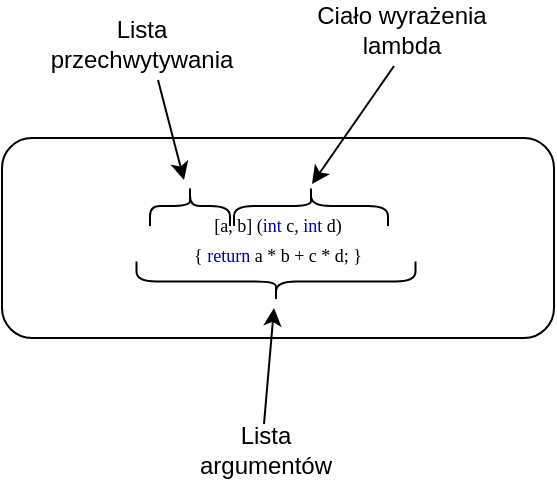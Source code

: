 <mxfile version="15.8.4" type="device" pages="3"><diagram id="8EntF4FvKqaCvW6eNbhl" name="Strona-1"><mxGraphModel dx="716" dy="442" grid="1" gridSize="10" guides="1" tooltips="1" connect="1" arrows="1" fold="1" page="1" pageScale="1" pageWidth="827" pageHeight="1169" math="0" shadow="0"><root><mxCell id="0"/><mxCell id="1" parent="0"/><mxCell id="fVPsr6wMrsrGlbquOJFx-3" value="&lt;font face=&quot;Jetbrains Mono&quot; style=&quot;font-size: 9px&quot;&gt;[&lt;font style=&quot;font-size: 9px&quot;&gt;a&lt;/font&gt;, &lt;font style=&quot;font-size: 9px&quot;&gt;b&lt;/font&gt;] (&lt;font style=&quot;font-size: 9px&quot; color=&quot;#00009f&quot;&gt;int&lt;/font&gt; &lt;font style=&quot;font-size: 9px&quot;&gt;c&lt;/font&gt;, &lt;font style=&quot;font-size: 9px&quot; color=&quot;#00009f&quot;&gt;int&lt;/font&gt; &lt;font style=&quot;font-size: 9px&quot;&gt;d&lt;/font&gt;) &lt;br&gt;{ &lt;font style=&quot;font-size: 9px&quot; color=&quot;#00009f&quot;&gt;return&lt;/font&gt; &lt;font style=&quot;font-size: 9px&quot;&gt;a&lt;/font&gt; * &lt;font style=&quot;font-size: 9px&quot;&gt;b&lt;/font&gt; + &lt;font style=&quot;font-size: 9px&quot;&gt;c&lt;/font&gt; * &lt;font style=&quot;font-size: 9px&quot;&gt;d&lt;/font&gt;; }&lt;/font&gt;" style="rounded=1;whiteSpace=wrap;html=1;" parent="1" vertex="1"><mxGeometry x="140" y="209" width="276" height="100" as="geometry"/></mxCell><mxCell id="fVPsr6wMrsrGlbquOJFx-7" value="" style="curved=1;endArrow=classic;html=1;rounded=0;fontColor=#FF3333;" parent="1" edge="1"><mxGeometry width="50" height="50" relative="1" as="geometry"><mxPoint x="271" y="352" as="sourcePoint"/><mxPoint x="276" y="294" as="targetPoint"/><Array as="points"/></mxGeometry></mxCell><mxCell id="fVPsr6wMrsrGlbquOJFx-8" value="" style="shape=curlyBracket;whiteSpace=wrap;html=1;rounded=1;flipH=1;fontColor=#FF3333;rotation=90;size=0.5;" parent="1" vertex="1"><mxGeometry x="267" y="211" width="20" height="139.5" as="geometry"/></mxCell><mxCell id="fVPsr6wMrsrGlbquOJFx-9" value="" style="shape=curlyBracket;whiteSpace=wrap;html=1;rounded=1;fontColor=#FF3333;rotation=90;" parent="1" vertex="1"><mxGeometry x="284.5" y="204.5" width="20" height="77" as="geometry"/></mxCell><mxCell id="fVPsr6wMrsrGlbquOJFx-10" value="" style="curved=1;endArrow=classic;html=1;rounded=0;fontColor=#FF3333;" parent="1" edge="1"><mxGeometry width="50" height="50" relative="1" as="geometry"><mxPoint x="336" y="173" as="sourcePoint"/><mxPoint x="295" y="232" as="targetPoint"/></mxGeometry></mxCell><mxCell id="zTWzpT8O-KkUl1kZ7TWv-1" value="" style="shape=curlyBracket;whiteSpace=wrap;html=1;rounded=1;rotation=90;" parent="1" vertex="1"><mxGeometry x="224" y="223" width="20" height="40" as="geometry"/></mxCell><mxCell id="zTWzpT8O-KkUl1kZ7TWv-3" value="" style="curved=1;endArrow=classic;html=1;rounded=0;" parent="1" edge="1"><mxGeometry width="50" height="50" relative="1" as="geometry"><mxPoint x="218" y="180" as="sourcePoint"/><mxPoint x="231" y="230" as="targetPoint"/></mxGeometry></mxCell><mxCell id="zTWzpT8O-KkUl1kZ7TWv-4" value="Lista przechwytywania" style="text;html=1;strokeColor=none;fillColor=none;align=center;verticalAlign=middle;whiteSpace=wrap;rounded=0;" parent="1" vertex="1"><mxGeometry x="150" y="146.5" width="120" height="30" as="geometry"/></mxCell><mxCell id="zTWzpT8O-KkUl1kZ7TWv-5" value="Ciało wyrażenia lambda" style="text;html=1;strokeColor=none;fillColor=none;align=center;verticalAlign=middle;whiteSpace=wrap;rounded=0;" parent="1" vertex="1"><mxGeometry x="290" y="140" width="100" height="30" as="geometry"/></mxCell><mxCell id="zTWzpT8O-KkUl1kZ7TWv-6" value="Lista argumentów" style="text;html=1;strokeColor=none;fillColor=none;align=center;verticalAlign=middle;whiteSpace=wrap;rounded=0;" parent="1" vertex="1"><mxGeometry x="242" y="350" width="60" height="30" as="geometry"/></mxCell></root></mxGraphModel></diagram><diagram id="fAhfGu10EKaygQ_Nlf2L" name="Strona-2"><mxGraphModel dx="288" dy="178" grid="1" gridSize="10" guides="1" tooltips="1" connect="1" arrows="1" fold="1" page="1" pageScale="1" pageWidth="827" pageHeight="1169" background="none" math="0" shadow="0"><root><mxCell id="4FN8TslbE055ciTKer61-0"/><mxCell id="4FN8TslbE055ciTKer61-1" parent="4FN8TslbE055ciTKer61-0"/><mxCell id="8qEVTWMPc9LoEcXl6XwO-0" value="&lt;font face=&quot;Jetbrains Mono&quot; style=&quot;font-size: 11px&quot;&gt;&lt;font style=&quot;font-size: 11px&quot;&gt;std::&lt;/font&gt;transform( &lt;i&gt;&lt;font color=&quot;#ff0000&quot; style=&quot;font-size: 11px&quot;&gt;początek&lt;/font&gt;&lt;/i&gt;, &lt;i&gt;&lt;font color=&quot;#ff0000&quot; style=&quot;font-size: 11px&quot;&gt;kon&lt;/font&gt;&lt;font color=&quot;#ff3333&quot; style=&quot;font-size: 11px&quot;&gt;ie&lt;/font&gt;&lt;font color=&quot;#ff0000&quot; style=&quot;font-size: 11px&quot;&gt;c&lt;/font&gt;&lt;/i&gt;, &lt;i&gt;&lt;font color=&quot;#0066cc&quot; style=&quot;font-size: 11px&quot;&gt;rezultat&lt;/font&gt;&lt;/i&gt;, &lt;i&gt;&lt;font color=&quot;#00cc00&quot; style=&quot;font-size: 11px&quot;&gt;lambda&lt;/font&gt;&lt;/i&gt;)&lt;/font&gt;" style="rounded=1;whiteSpace=wrap;html=1;" parent="4FN8TslbE055ciTKer61-1" vertex="1"><mxGeometry x="60" y="310" width="350" height="100" as="geometry"/></mxCell><mxCell id="8qEVTWMPc9LoEcXl6XwO-1" value="" style="curved=1;endArrow=classic;html=1;rounded=0;fontColor=#FF3333;" parent="4FN8TslbE055ciTKer61-1" edge="1"><mxGeometry width="50" height="50" relative="1" as="geometry"><mxPoint x="325.2" y="426" as="sourcePoint"/><mxPoint x="315.0" y="366" as="targetPoint"/><Array as="points"/></mxGeometry></mxCell><mxCell id="8qEVTWMPc9LoEcXl6XwO-3" value="" style="shape=curlyBracket;whiteSpace=wrap;html=1;rounded=1;fontColor=#FF3333;rotation=90;" parent="4FN8TslbE055ciTKer61-1" vertex="1"><mxGeometry x="214.38" y="292.38" width="20" height="111.25" as="geometry"/></mxCell><mxCell id="8qEVTWMPc9LoEcXl6XwO-4" value="" style="curved=1;endArrow=classic;html=1;rounded=0;fontColor=#FF3333;" parent="4FN8TslbE055ciTKer61-1" edge="1"><mxGeometry width="50" height="50" relative="1" as="geometry"><mxPoint x="204" y="266" as="sourcePoint"/><mxPoint x="224" y="336" as="targetPoint"/></mxGeometry></mxCell><mxCell id="8qEVTWMPc9LoEcXl6XwO-6" value="" style="curved=1;endArrow=classic;html=1;rounded=0;" parent="4FN8TslbE055ciTKer61-1" edge="1"><mxGeometry width="50" height="50" relative="1" as="geometry"><mxPoint x="386" y="282" as="sourcePoint"/><mxPoint x="374" y="353" as="targetPoint"/></mxGeometry></mxCell><mxCell id="8qEVTWMPc9LoEcXl6XwO-11" value="Informuje algorytm gdzie zapsiane są dane" style="text;html=1;strokeColor=none;fillColor=none;align=center;verticalAlign=middle;whiteSpace=wrap;rounded=0;" parent="4FN8TslbE055ciTKer61-1" vertex="1"><mxGeometry x="141" y="238" width="130" height="30" as="geometry"/></mxCell><mxCell id="8qEVTWMPc9LoEcXl6XwO-12" value="Nasza lambda, którą algorytm wywołuje dla każdego elementu wektora" style="text;html=1;strokeColor=none;fillColor=none;align=center;verticalAlign=middle;whiteSpace=wrap;rounded=0;" parent="4FN8TslbE055ciTKer61-1" vertex="1"><mxGeometry x="310" y="238" width="140" height="30" as="geometry"/></mxCell><mxCell id="8qEVTWMPc9LoEcXl6XwO-14" value="Informuje algorytm gdzie zapisywać dane" style="text;html=1;strokeColor=none;fillColor=none;align=center;verticalAlign=middle;whiteSpace=wrap;rounded=0;" parent="4FN8TslbE055ciTKer61-1" vertex="1"><mxGeometry x="280" y="424" width="130" height="30" as="geometry"/></mxCell></root></mxGraphModel></diagram><diagram id="TgTsoE_6YTc5Px-j--yP" name="Strona-3"><mxGraphModel dx="415" dy="256" grid="1" gridSize="10" guides="1" tooltips="1" connect="1" arrows="1" fold="1" page="1" pageScale="1" pageWidth="827" pageHeight="1169" math="0" shadow="0"><root><mxCell id="TrcojsPUlMmj4x0zYOp3-0"/><mxCell id="TrcojsPUlMmj4x0zYOp3-1" parent="TrcojsPUlMmj4x0zYOp3-0"/><mxCell id="TrcojsPUlMmj4x0zYOp3-2" value="&lt;font face=&quot;Jetbrains Mono&quot; style=&quot;font-size: 10px&quot;&gt;&lt;font style=&quot;font-size: 10px&quot;&gt;std::ranges::&lt;/font&gt;transform(&lt;font style=&quot;font-size: 10px&quot; color=&quot;#ff0000&quot;&gt;&lt;i&gt;źródło danych&lt;/i&gt;&lt;/font&gt;, &lt;i&gt;&lt;font style=&quot;font-size: 10px&quot; color=&quot;#0066cc&quot;&gt;rezultat&lt;/font&gt;&lt;/i&gt;, &lt;i&gt;&lt;font style=&quot;font-size: 10px&quot; color=&quot;#00cc00&quot;&gt;lambda&lt;/font&gt;&lt;/i&gt;)&lt;/font&gt;" style="rounded=1;whiteSpace=wrap;html=1;" parent="TrcojsPUlMmj4x0zYOp3-1" vertex="1"><mxGeometry x="60" y="310" width="350" height="100" as="geometry"/></mxCell><mxCell id="TrcojsPUlMmj4x0zYOp3-3" value="" style="curved=1;endArrow=classic;html=1;rounded=0;fontColor=#FF3333;" parent="TrcojsPUlMmj4x0zYOp3-1" edge="1"><mxGeometry width="50" height="50" relative="1" as="geometry"><mxPoint x="315.2" y="426" as="sourcePoint"/><mxPoint x="319" y="366" as="targetPoint"/><Array as="points"/></mxGeometry></mxCell><mxCell id="TrcojsPUlMmj4x0zYOp3-5" value="" style="curved=1;endArrow=classic;html=1;rounded=0;fontColor=#FF3333;" parent="TrcojsPUlMmj4x0zYOp3-1" edge="1"><mxGeometry width="50" height="50" relative="1" as="geometry"><mxPoint x="224" y="287" as="sourcePoint"/><mxPoint x="246" y="352" as="targetPoint"/></mxGeometry></mxCell><mxCell id="TrcojsPUlMmj4x0zYOp3-6" value="" style="curved=1;endArrow=classic;html=1;rounded=0;" parent="TrcojsPUlMmj4x0zYOp3-1" edge="1"><mxGeometry width="50" height="50" relative="1" as="geometry"><mxPoint x="383.29" y="285" as="sourcePoint"/><mxPoint x="374" y="354" as="targetPoint"/></mxGeometry></mxCell><mxCell id="TrcojsPUlMmj4x0zYOp3-7" value="Informuje algorytm gdzie zapsiane są dane" style="text;html=1;strokeColor=none;fillColor=none;align=center;verticalAlign=middle;whiteSpace=wrap;rounded=0;" parent="TrcojsPUlMmj4x0zYOp3-1" vertex="1"><mxGeometry x="156" y="258" width="130" height="30" as="geometry"/></mxCell><mxCell id="TrcojsPUlMmj4x0zYOp3-8" value="Nasza lambda, którą algorytm wywołuje dla każdego elementu wektora" style="text;html=1;strokeColor=none;fillColor=none;align=center;verticalAlign=middle;whiteSpace=wrap;rounded=0;" parent="TrcojsPUlMmj4x0zYOp3-1" vertex="1"><mxGeometry x="316" y="241" width="140" height="30" as="geometry"/></mxCell><mxCell id="TrcojsPUlMmj4x0zYOp3-9" value="Informuje algorytm gdzie zapisywać dane" style="text;html=1;strokeColor=none;fillColor=none;align=center;verticalAlign=middle;whiteSpace=wrap;rounded=0;" parent="TrcojsPUlMmj4x0zYOp3-1" vertex="1"><mxGeometry x="248" y="424" width="130" height="30" as="geometry"/></mxCell></root></mxGraphModel></diagram></mxfile>